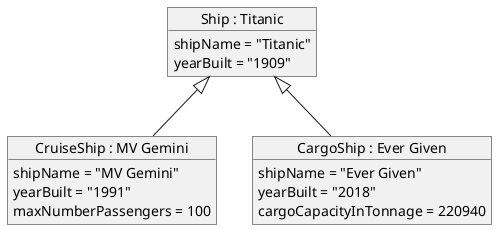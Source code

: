 @startuml

object "Ship : Titanic" as Ship1 {
  shipName = "Titanic"
  yearBuilt = "1909"
}

object "CruiseShip : MV Gemini" as CruiseShip1 {
  shipName = "MV Gemini"
  yearBuilt = "1991"
  maxNumberPassengers = 100
}

object "CargoShip : Ever Given" as CargoShip1 {
  shipName = "Ever Given"
  yearBuilt = "2018"
  cargoCapacityInTonnage = 220940
}

Ship1 <|-- CruiseShip1
Ship1 <|-- CargoShip1

@enduml
